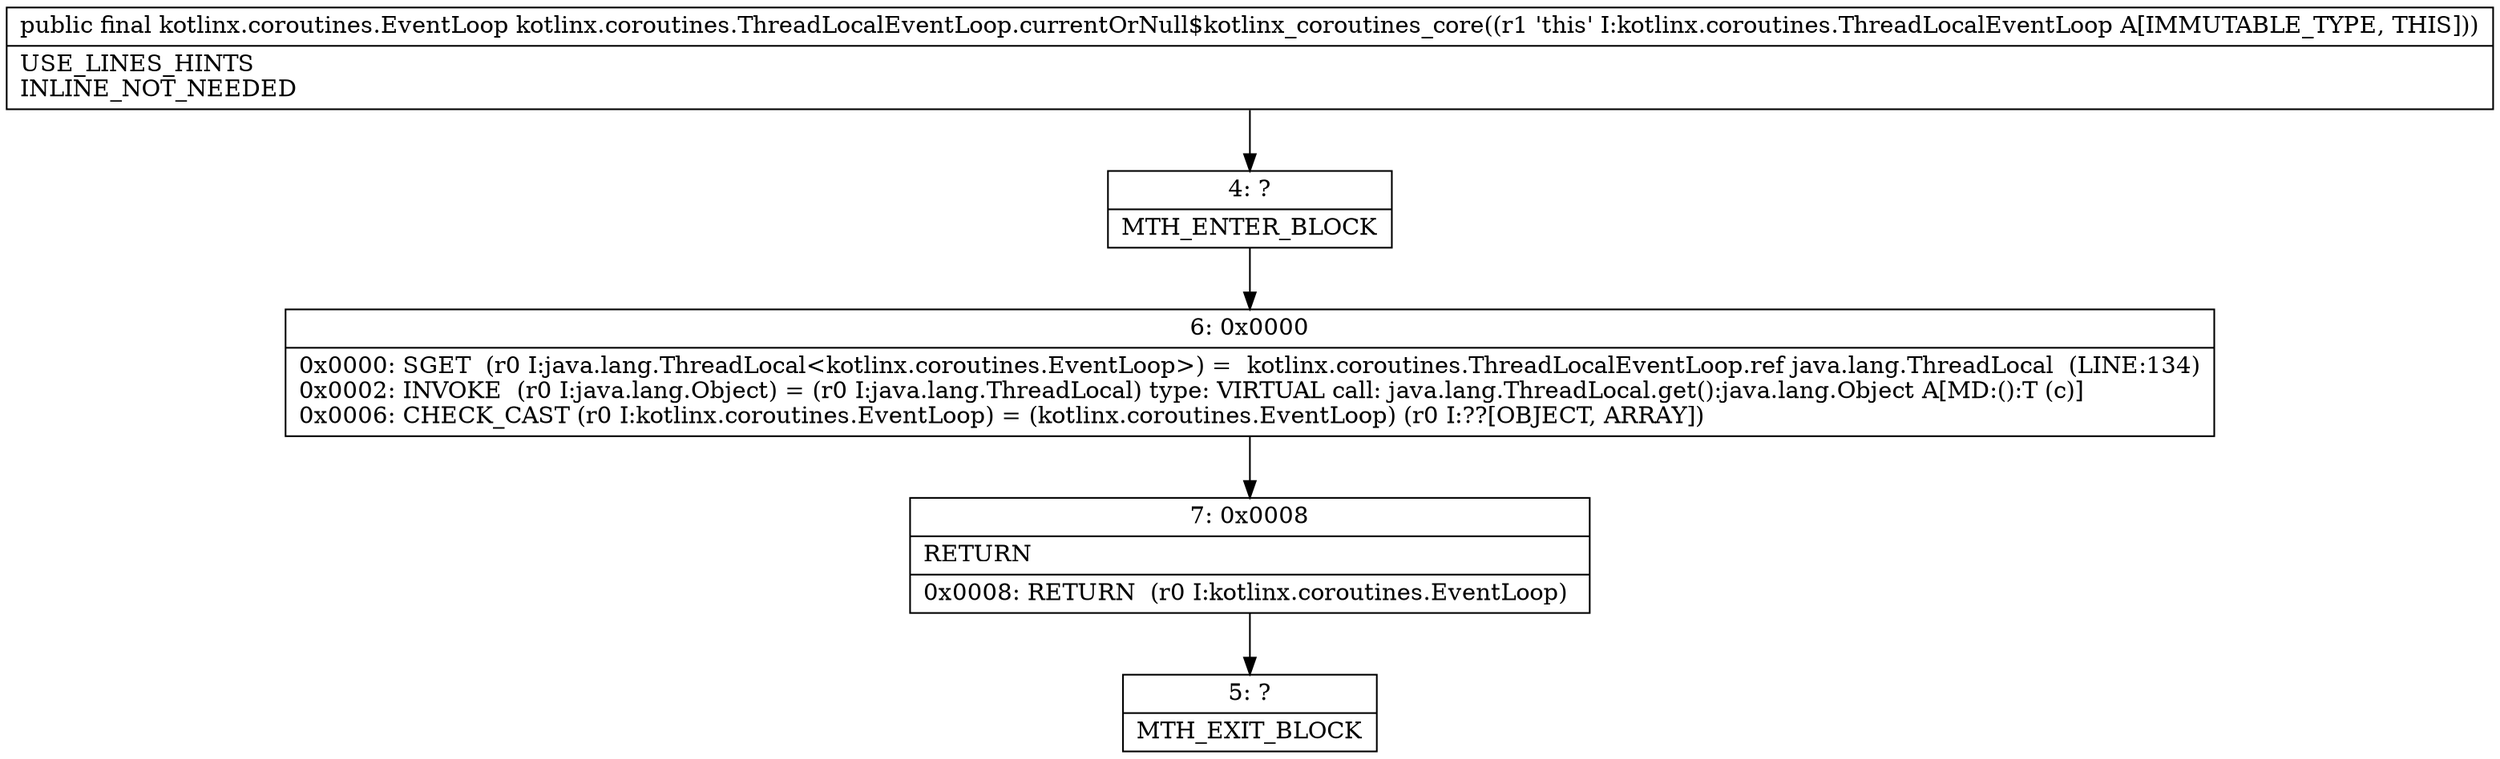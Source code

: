 digraph "CFG forkotlinx.coroutines.ThreadLocalEventLoop.currentOrNull$kotlinx_coroutines_core()Lkotlinx\/coroutines\/EventLoop;" {
Node_4 [shape=record,label="{4\:\ ?|MTH_ENTER_BLOCK\l}"];
Node_6 [shape=record,label="{6\:\ 0x0000|0x0000: SGET  (r0 I:java.lang.ThreadLocal\<kotlinx.coroutines.EventLoop\>) =  kotlinx.coroutines.ThreadLocalEventLoop.ref java.lang.ThreadLocal  (LINE:134)\l0x0002: INVOKE  (r0 I:java.lang.Object) = (r0 I:java.lang.ThreadLocal) type: VIRTUAL call: java.lang.ThreadLocal.get():java.lang.Object A[MD:():T (c)]\l0x0006: CHECK_CAST (r0 I:kotlinx.coroutines.EventLoop) = (kotlinx.coroutines.EventLoop) (r0 I:??[OBJECT, ARRAY]) \l}"];
Node_7 [shape=record,label="{7\:\ 0x0008|RETURN\l|0x0008: RETURN  (r0 I:kotlinx.coroutines.EventLoop) \l}"];
Node_5 [shape=record,label="{5\:\ ?|MTH_EXIT_BLOCK\l}"];
MethodNode[shape=record,label="{public final kotlinx.coroutines.EventLoop kotlinx.coroutines.ThreadLocalEventLoop.currentOrNull$kotlinx_coroutines_core((r1 'this' I:kotlinx.coroutines.ThreadLocalEventLoop A[IMMUTABLE_TYPE, THIS]))  | USE_LINES_HINTS\lINLINE_NOT_NEEDED\l}"];
MethodNode -> Node_4;Node_4 -> Node_6;
Node_6 -> Node_7;
Node_7 -> Node_5;
}

